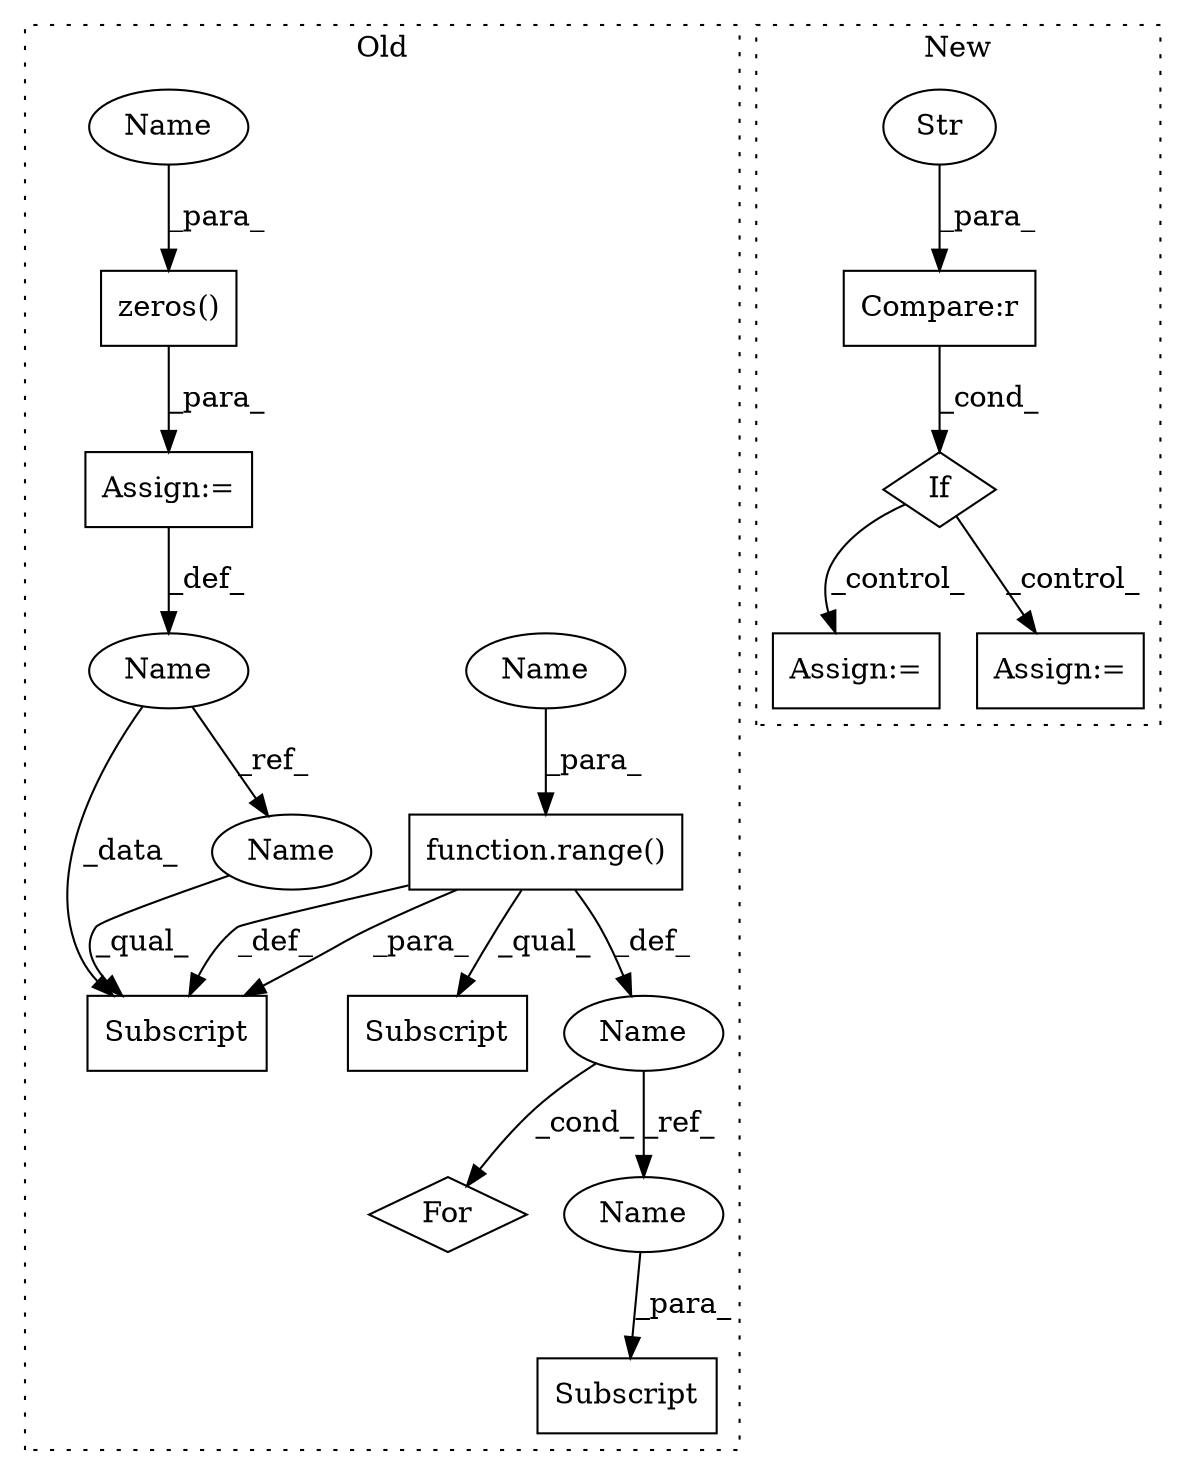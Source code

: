 digraph G {
subgraph cluster0 {
1 [label="zeros()" a="75" s="1162,1217" l="25,1" shape="box"];
3 [label="Assign:=" a="68" s="1159" l="3" shape="box"];
7 [label="Subscript" a="63" s="1371,0" l="22,0" shape="box"];
9 [label="function.range()" a="75" s="1332,1348" l="6,1" shape="box"];
10 [label="Name" a="87" s="1146" l="13" shape="ellipse"];
11 [label="Subscript" a="63" s="1432,0" l="15,0" shape="box"];
12 [label="For" a="107" s="1323,1349" l="4,22" shape="diamond"];
13 [label="Subscript" a="63" s="1449,0" l="10,0" shape="box"];
14 [label="Name" a="87" s="1327" l="1" shape="ellipse"];
15 [label="Name" a="87" s="1457" l="1" shape="ellipse"];
16 [label="Name" a="87" s="1371" l="13" shape="ellipse"];
17 [label="Name" a="87" s="1338" l="10" shape="ellipse"];
18 [label="Name" a="87" s="1187" l="10" shape="ellipse"];
label = "Old";
style="dotted";
}
subgraph cluster1 {
2 [label="If" a="96" s="1208,1231" l="3,14" shape="diamond"];
4 [label="Assign:=" a="68" s="1438" l="3" shape="box"];
5 [label="Compare:r" a="40" s="1211" l="20" shape="box"];
6 [label="Assign:=" a="68" s="1347" l="3" shape="box"];
8 [label="Str" a="66" s="1226" l="5" shape="ellipse"];
label = "New";
style="dotted";
}
1 -> 3 [label="_para_"];
2 -> 4 [label="_control_"];
2 -> 6 [label="_control_"];
3 -> 10 [label="_def_"];
5 -> 2 [label="_cond_"];
8 -> 5 [label="_para_"];
9 -> 7 [label="_def_"];
9 -> 14 [label="_def_"];
9 -> 7 [label="_para_"];
9 -> 11 [label="_qual_"];
10 -> 16 [label="_ref_"];
10 -> 7 [label="_data_"];
14 -> 12 [label="_cond_"];
14 -> 15 [label="_ref_"];
15 -> 13 [label="_para_"];
16 -> 7 [label="_qual_"];
17 -> 9 [label="_para_"];
18 -> 1 [label="_para_"];
}